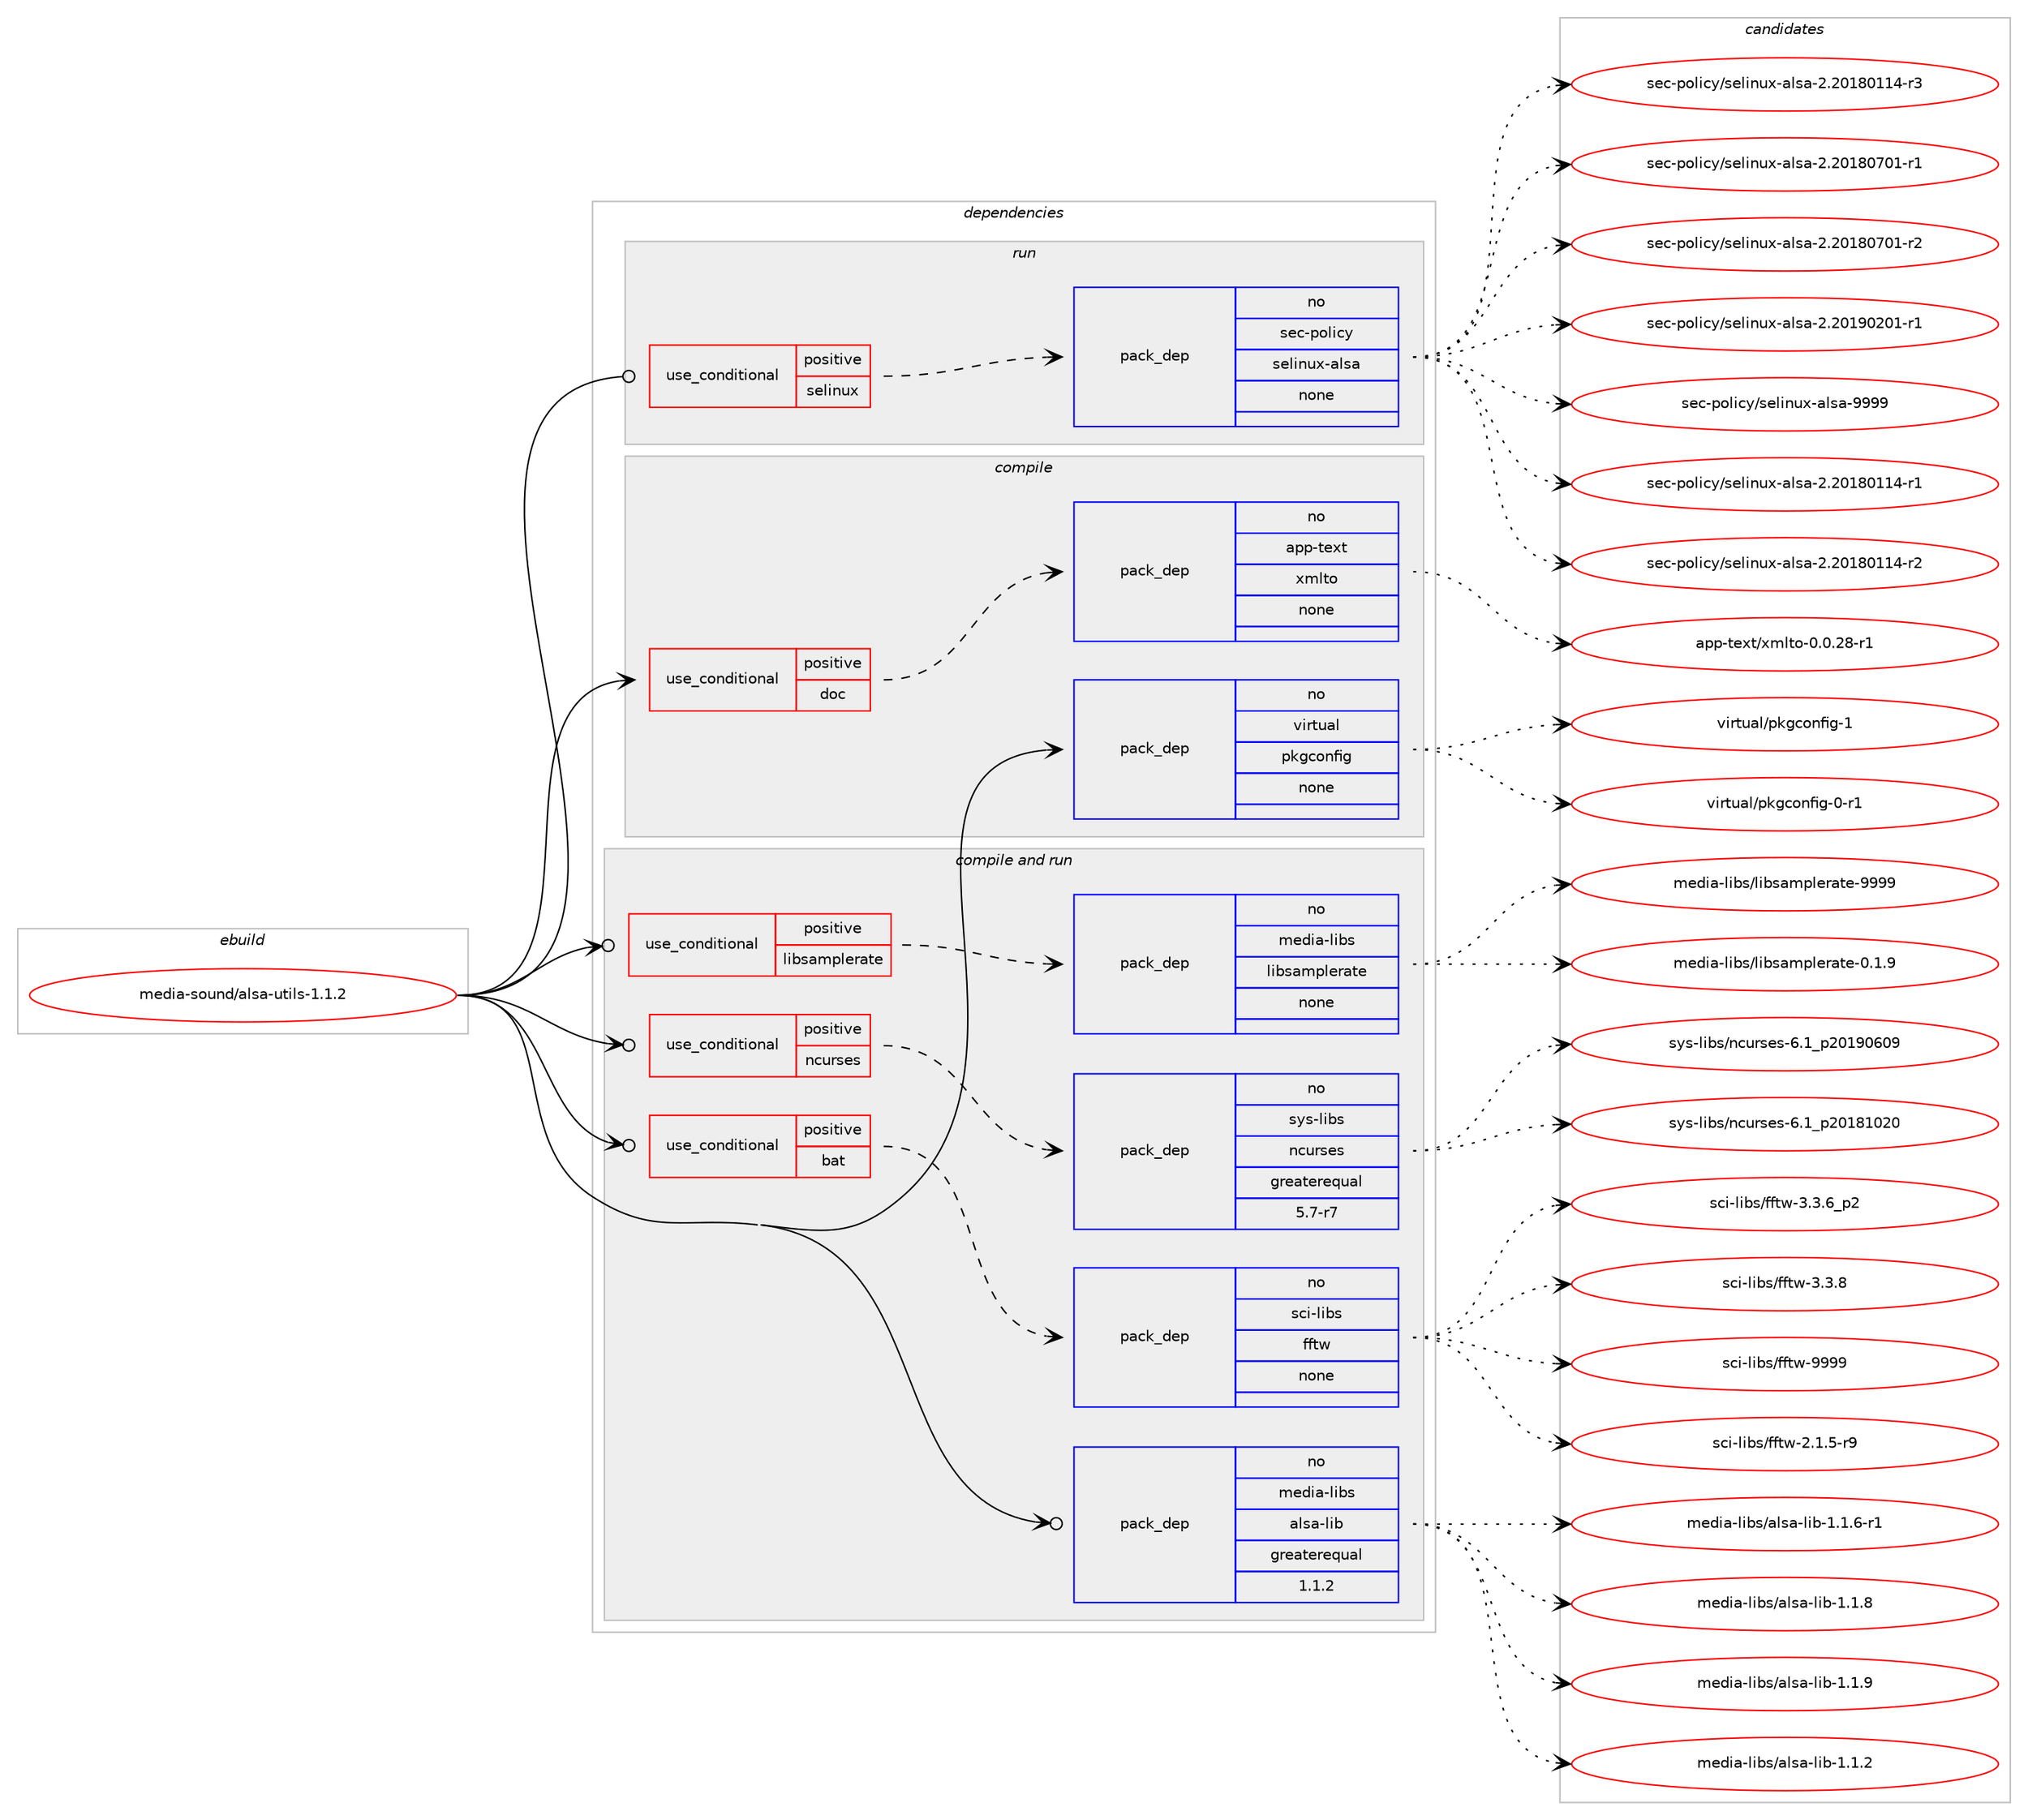 digraph prolog {

# *************
# Graph options
# *************

newrank=true;
concentrate=true;
compound=true;
graph [rankdir=LR,fontname=Helvetica,fontsize=10,ranksep=1.5];#, ranksep=2.5, nodesep=0.2];
edge  [arrowhead=vee];
node  [fontname=Helvetica,fontsize=10];

# **********
# The ebuild
# **********

subgraph cluster_leftcol {
color=gray;
rank=same;
label=<<i>ebuild</i>>;
id [label="media-sound/alsa-utils-1.1.2", color=red, width=4, href="../media-sound/alsa-utils-1.1.2.svg"];
}

# ****************
# The dependencies
# ****************

subgraph cluster_midcol {
color=gray;
label=<<i>dependencies</i>>;
subgraph cluster_compile {
fillcolor="#eeeeee";
style=filled;
label=<<i>compile</i>>;
subgraph cond193388 {
dependency796756 [label=<<TABLE BORDER="0" CELLBORDER="1" CELLSPACING="0" CELLPADDING="4"><TR><TD ROWSPAN="3" CELLPADDING="10">use_conditional</TD></TR><TR><TD>positive</TD></TR><TR><TD>doc</TD></TR></TABLE>>, shape=none, color=red];
subgraph pack589444 {
dependency796757 [label=<<TABLE BORDER="0" CELLBORDER="1" CELLSPACING="0" CELLPADDING="4" WIDTH="220"><TR><TD ROWSPAN="6" CELLPADDING="30">pack_dep</TD></TR><TR><TD WIDTH="110">no</TD></TR><TR><TD>app-text</TD></TR><TR><TD>xmlto</TD></TR><TR><TD>none</TD></TR><TR><TD></TD></TR></TABLE>>, shape=none, color=blue];
}
dependency796756:e -> dependency796757:w [weight=20,style="dashed",arrowhead="vee"];
}
id:e -> dependency796756:w [weight=20,style="solid",arrowhead="vee"];
subgraph pack589445 {
dependency796758 [label=<<TABLE BORDER="0" CELLBORDER="1" CELLSPACING="0" CELLPADDING="4" WIDTH="220"><TR><TD ROWSPAN="6" CELLPADDING="30">pack_dep</TD></TR><TR><TD WIDTH="110">no</TD></TR><TR><TD>virtual</TD></TR><TR><TD>pkgconfig</TD></TR><TR><TD>none</TD></TR><TR><TD></TD></TR></TABLE>>, shape=none, color=blue];
}
id:e -> dependency796758:w [weight=20,style="solid",arrowhead="vee"];
}
subgraph cluster_compileandrun {
fillcolor="#eeeeee";
style=filled;
label=<<i>compile and run</i>>;
subgraph cond193389 {
dependency796759 [label=<<TABLE BORDER="0" CELLBORDER="1" CELLSPACING="0" CELLPADDING="4"><TR><TD ROWSPAN="3" CELLPADDING="10">use_conditional</TD></TR><TR><TD>positive</TD></TR><TR><TD>bat</TD></TR></TABLE>>, shape=none, color=red];
subgraph pack589446 {
dependency796760 [label=<<TABLE BORDER="0" CELLBORDER="1" CELLSPACING="0" CELLPADDING="4" WIDTH="220"><TR><TD ROWSPAN="6" CELLPADDING="30">pack_dep</TD></TR><TR><TD WIDTH="110">no</TD></TR><TR><TD>sci-libs</TD></TR><TR><TD>fftw</TD></TR><TR><TD>none</TD></TR><TR><TD></TD></TR></TABLE>>, shape=none, color=blue];
}
dependency796759:e -> dependency796760:w [weight=20,style="dashed",arrowhead="vee"];
}
id:e -> dependency796759:w [weight=20,style="solid",arrowhead="odotvee"];
subgraph cond193390 {
dependency796761 [label=<<TABLE BORDER="0" CELLBORDER="1" CELLSPACING="0" CELLPADDING="4"><TR><TD ROWSPAN="3" CELLPADDING="10">use_conditional</TD></TR><TR><TD>positive</TD></TR><TR><TD>libsamplerate</TD></TR></TABLE>>, shape=none, color=red];
subgraph pack589447 {
dependency796762 [label=<<TABLE BORDER="0" CELLBORDER="1" CELLSPACING="0" CELLPADDING="4" WIDTH="220"><TR><TD ROWSPAN="6" CELLPADDING="30">pack_dep</TD></TR><TR><TD WIDTH="110">no</TD></TR><TR><TD>media-libs</TD></TR><TR><TD>libsamplerate</TD></TR><TR><TD>none</TD></TR><TR><TD></TD></TR></TABLE>>, shape=none, color=blue];
}
dependency796761:e -> dependency796762:w [weight=20,style="dashed",arrowhead="vee"];
}
id:e -> dependency796761:w [weight=20,style="solid",arrowhead="odotvee"];
subgraph cond193391 {
dependency796763 [label=<<TABLE BORDER="0" CELLBORDER="1" CELLSPACING="0" CELLPADDING="4"><TR><TD ROWSPAN="3" CELLPADDING="10">use_conditional</TD></TR><TR><TD>positive</TD></TR><TR><TD>ncurses</TD></TR></TABLE>>, shape=none, color=red];
subgraph pack589448 {
dependency796764 [label=<<TABLE BORDER="0" CELLBORDER="1" CELLSPACING="0" CELLPADDING="4" WIDTH="220"><TR><TD ROWSPAN="6" CELLPADDING="30">pack_dep</TD></TR><TR><TD WIDTH="110">no</TD></TR><TR><TD>sys-libs</TD></TR><TR><TD>ncurses</TD></TR><TR><TD>greaterequal</TD></TR><TR><TD>5.7-r7</TD></TR></TABLE>>, shape=none, color=blue];
}
dependency796763:e -> dependency796764:w [weight=20,style="dashed",arrowhead="vee"];
}
id:e -> dependency796763:w [weight=20,style="solid",arrowhead="odotvee"];
subgraph pack589449 {
dependency796765 [label=<<TABLE BORDER="0" CELLBORDER="1" CELLSPACING="0" CELLPADDING="4" WIDTH="220"><TR><TD ROWSPAN="6" CELLPADDING="30">pack_dep</TD></TR><TR><TD WIDTH="110">no</TD></TR><TR><TD>media-libs</TD></TR><TR><TD>alsa-lib</TD></TR><TR><TD>greaterequal</TD></TR><TR><TD>1.1.2</TD></TR></TABLE>>, shape=none, color=blue];
}
id:e -> dependency796765:w [weight=20,style="solid",arrowhead="odotvee"];
}
subgraph cluster_run {
fillcolor="#eeeeee";
style=filled;
label=<<i>run</i>>;
subgraph cond193392 {
dependency796766 [label=<<TABLE BORDER="0" CELLBORDER="1" CELLSPACING="0" CELLPADDING="4"><TR><TD ROWSPAN="3" CELLPADDING="10">use_conditional</TD></TR><TR><TD>positive</TD></TR><TR><TD>selinux</TD></TR></TABLE>>, shape=none, color=red];
subgraph pack589450 {
dependency796767 [label=<<TABLE BORDER="0" CELLBORDER="1" CELLSPACING="0" CELLPADDING="4" WIDTH="220"><TR><TD ROWSPAN="6" CELLPADDING="30">pack_dep</TD></TR><TR><TD WIDTH="110">no</TD></TR><TR><TD>sec-policy</TD></TR><TR><TD>selinux-alsa</TD></TR><TR><TD>none</TD></TR><TR><TD></TD></TR></TABLE>>, shape=none, color=blue];
}
dependency796766:e -> dependency796767:w [weight=20,style="dashed",arrowhead="vee"];
}
id:e -> dependency796766:w [weight=20,style="solid",arrowhead="odot"];
}
}

# **************
# The candidates
# **************

subgraph cluster_choices {
rank=same;
color=gray;
label=<<i>candidates</i>>;

subgraph choice589444 {
color=black;
nodesep=1;
choice971121124511610112011647120109108116111454846484650564511449 [label="app-text/xmlto-0.0.28-r1", color=red, width=4,href="../app-text/xmlto-0.0.28-r1.svg"];
dependency796757:e -> choice971121124511610112011647120109108116111454846484650564511449:w [style=dotted,weight="100"];
}
subgraph choice589445 {
color=black;
nodesep=1;
choice11810511411611797108471121071039911111010210510345484511449 [label="virtual/pkgconfig-0-r1", color=red, width=4,href="../virtual/pkgconfig-0-r1.svg"];
choice1181051141161179710847112107103991111101021051034549 [label="virtual/pkgconfig-1", color=red, width=4,href="../virtual/pkgconfig-1.svg"];
dependency796758:e -> choice11810511411611797108471121071039911111010210510345484511449:w [style=dotted,weight="100"];
dependency796758:e -> choice1181051141161179710847112107103991111101021051034549:w [style=dotted,weight="100"];
}
subgraph choice589446 {
color=black;
nodesep=1;
choice115991054510810598115471021021161194550464946534511457 [label="sci-libs/fftw-2.1.5-r9", color=red, width=4,href="../sci-libs/fftw-2.1.5-r9.svg"];
choice115991054510810598115471021021161194551465146549511250 [label="sci-libs/fftw-3.3.6_p2", color=red, width=4,href="../sci-libs/fftw-3.3.6_p2.svg"];
choice11599105451081059811547102102116119455146514656 [label="sci-libs/fftw-3.3.8", color=red, width=4,href="../sci-libs/fftw-3.3.8.svg"];
choice115991054510810598115471021021161194557575757 [label="sci-libs/fftw-9999", color=red, width=4,href="../sci-libs/fftw-9999.svg"];
dependency796760:e -> choice115991054510810598115471021021161194550464946534511457:w [style=dotted,weight="100"];
dependency796760:e -> choice115991054510810598115471021021161194551465146549511250:w [style=dotted,weight="100"];
dependency796760:e -> choice11599105451081059811547102102116119455146514656:w [style=dotted,weight="100"];
dependency796760:e -> choice115991054510810598115471021021161194557575757:w [style=dotted,weight="100"];
}
subgraph choice589447 {
color=black;
nodesep=1;
choice10910110010597451081059811547108105981159710911210810111497116101454846494657 [label="media-libs/libsamplerate-0.1.9", color=red, width=4,href="../media-libs/libsamplerate-0.1.9.svg"];
choice109101100105974510810598115471081059811597109112108101114971161014557575757 [label="media-libs/libsamplerate-9999", color=red, width=4,href="../media-libs/libsamplerate-9999.svg"];
dependency796762:e -> choice10910110010597451081059811547108105981159710911210810111497116101454846494657:w [style=dotted,weight="100"];
dependency796762:e -> choice109101100105974510810598115471081059811597109112108101114971161014557575757:w [style=dotted,weight="100"];
}
subgraph choice589448 {
color=black;
nodesep=1;
choice1151211154510810598115471109911711411510111545544649951125048495649485048 [label="sys-libs/ncurses-6.1_p20181020", color=red, width=4,href="../sys-libs/ncurses-6.1_p20181020.svg"];
choice1151211154510810598115471109911711411510111545544649951125048495748544857 [label="sys-libs/ncurses-6.1_p20190609", color=red, width=4,href="../sys-libs/ncurses-6.1_p20190609.svg"];
dependency796764:e -> choice1151211154510810598115471109911711411510111545544649951125048495649485048:w [style=dotted,weight="100"];
dependency796764:e -> choice1151211154510810598115471109911711411510111545544649951125048495748544857:w [style=dotted,weight="100"];
}
subgraph choice589449 {
color=black;
nodesep=1;
choice1091011001059745108105981154797108115974510810598454946494650 [label="media-libs/alsa-lib-1.1.2", color=red, width=4,href="../media-libs/alsa-lib-1.1.2.svg"];
choice10910110010597451081059811547971081159745108105984549464946544511449 [label="media-libs/alsa-lib-1.1.6-r1", color=red, width=4,href="../media-libs/alsa-lib-1.1.6-r1.svg"];
choice1091011001059745108105981154797108115974510810598454946494656 [label="media-libs/alsa-lib-1.1.8", color=red, width=4,href="../media-libs/alsa-lib-1.1.8.svg"];
choice1091011001059745108105981154797108115974510810598454946494657 [label="media-libs/alsa-lib-1.1.9", color=red, width=4,href="../media-libs/alsa-lib-1.1.9.svg"];
dependency796765:e -> choice1091011001059745108105981154797108115974510810598454946494650:w [style=dotted,weight="100"];
dependency796765:e -> choice10910110010597451081059811547971081159745108105984549464946544511449:w [style=dotted,weight="100"];
dependency796765:e -> choice1091011001059745108105981154797108115974510810598454946494656:w [style=dotted,weight="100"];
dependency796765:e -> choice1091011001059745108105981154797108115974510810598454946494657:w [style=dotted,weight="100"];
}
subgraph choice589450 {
color=black;
nodesep=1;
choice1151019945112111108105991214711510110810511011712045971081159745504650484956484949524511449 [label="sec-policy/selinux-alsa-2.20180114-r1", color=red, width=4,href="../sec-policy/selinux-alsa-2.20180114-r1.svg"];
choice1151019945112111108105991214711510110810511011712045971081159745504650484956484949524511450 [label="sec-policy/selinux-alsa-2.20180114-r2", color=red, width=4,href="../sec-policy/selinux-alsa-2.20180114-r2.svg"];
choice1151019945112111108105991214711510110810511011712045971081159745504650484956484949524511451 [label="sec-policy/selinux-alsa-2.20180114-r3", color=red, width=4,href="../sec-policy/selinux-alsa-2.20180114-r3.svg"];
choice1151019945112111108105991214711510110810511011712045971081159745504650484956485548494511449 [label="sec-policy/selinux-alsa-2.20180701-r1", color=red, width=4,href="../sec-policy/selinux-alsa-2.20180701-r1.svg"];
choice1151019945112111108105991214711510110810511011712045971081159745504650484956485548494511450 [label="sec-policy/selinux-alsa-2.20180701-r2", color=red, width=4,href="../sec-policy/selinux-alsa-2.20180701-r2.svg"];
choice1151019945112111108105991214711510110810511011712045971081159745504650484957485048494511449 [label="sec-policy/selinux-alsa-2.20190201-r1", color=red, width=4,href="../sec-policy/selinux-alsa-2.20190201-r1.svg"];
choice115101994511211110810599121471151011081051101171204597108115974557575757 [label="sec-policy/selinux-alsa-9999", color=red, width=4,href="../sec-policy/selinux-alsa-9999.svg"];
dependency796767:e -> choice1151019945112111108105991214711510110810511011712045971081159745504650484956484949524511449:w [style=dotted,weight="100"];
dependency796767:e -> choice1151019945112111108105991214711510110810511011712045971081159745504650484956484949524511450:w [style=dotted,weight="100"];
dependency796767:e -> choice1151019945112111108105991214711510110810511011712045971081159745504650484956484949524511451:w [style=dotted,weight="100"];
dependency796767:e -> choice1151019945112111108105991214711510110810511011712045971081159745504650484956485548494511449:w [style=dotted,weight="100"];
dependency796767:e -> choice1151019945112111108105991214711510110810511011712045971081159745504650484956485548494511450:w [style=dotted,weight="100"];
dependency796767:e -> choice1151019945112111108105991214711510110810511011712045971081159745504650484957485048494511449:w [style=dotted,weight="100"];
dependency796767:e -> choice115101994511211110810599121471151011081051101171204597108115974557575757:w [style=dotted,weight="100"];
}
}

}
